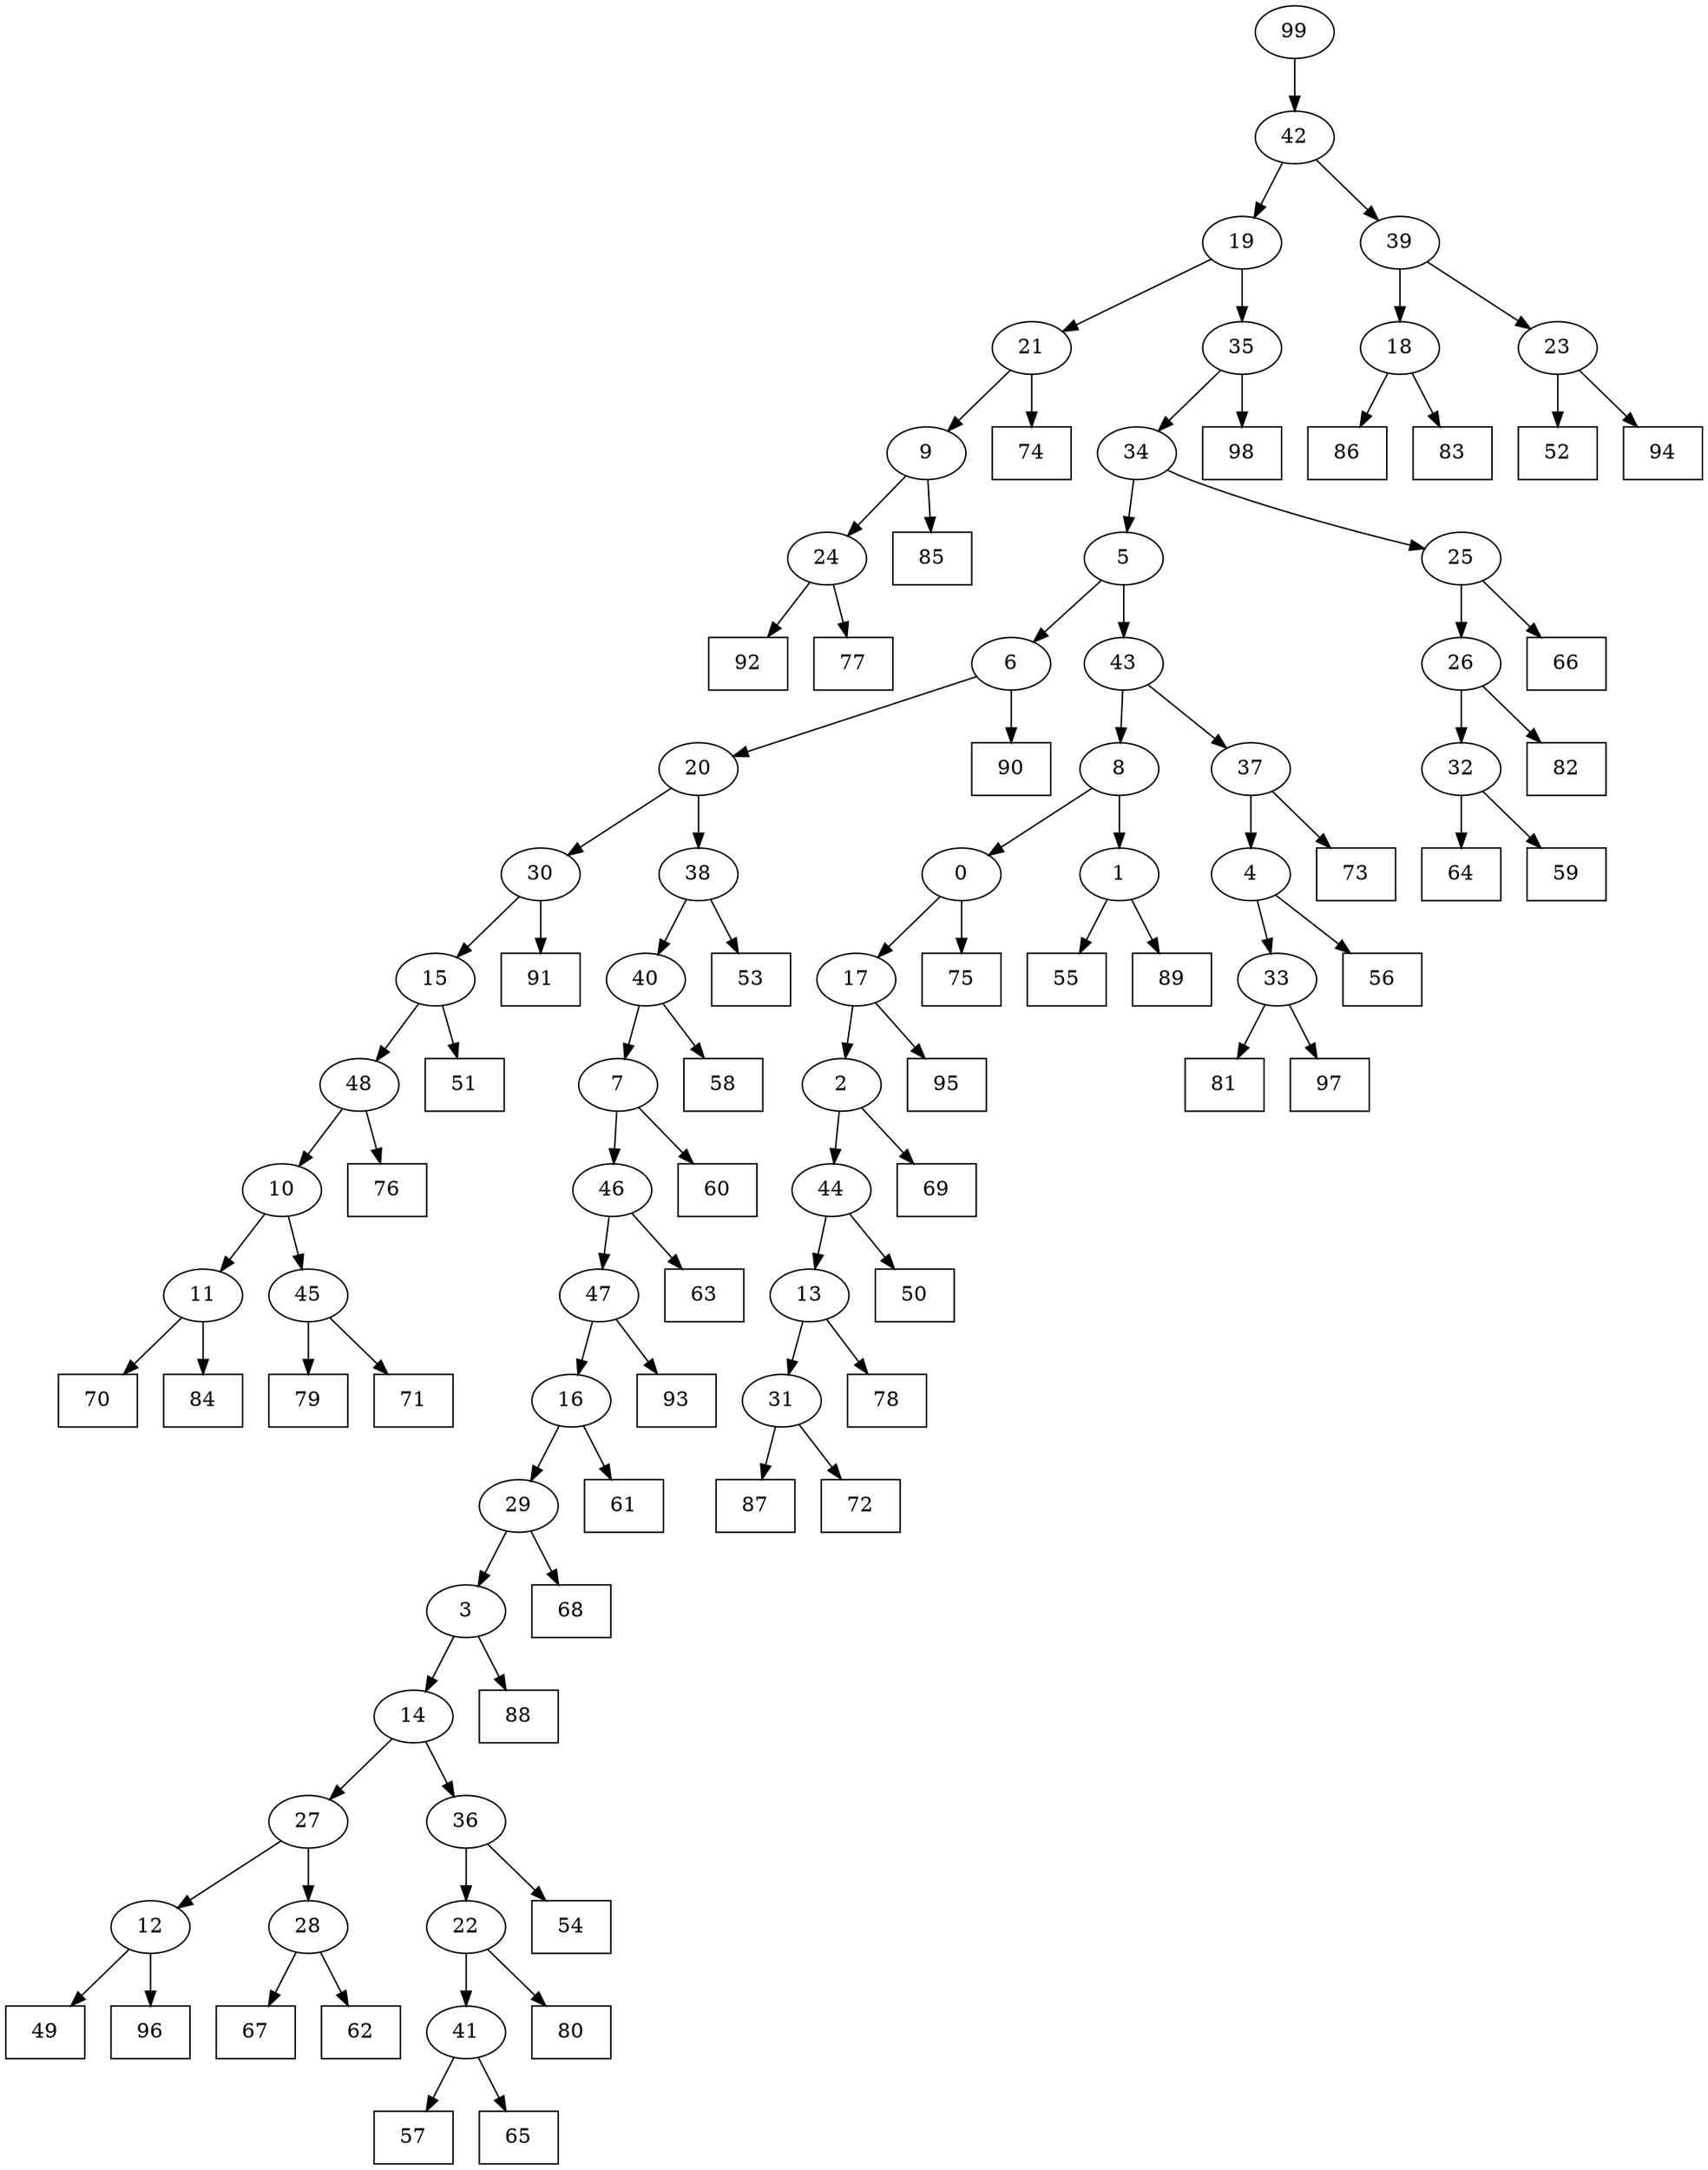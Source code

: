 digraph G {
0[label="0"];
1[label="1"];
2[label="2"];
3[label="3"];
4[label="4"];
5[label="5"];
6[label="6"];
7[label="7"];
8[label="8"];
9[label="9"];
10[label="10"];
11[label="11"];
12[label="12"];
13[label="13"];
14[label="14"];
15[label="15"];
16[label="16"];
17[label="17"];
18[label="18"];
19[label="19"];
20[label="20"];
21[label="21"];
22[label="22"];
23[label="23"];
24[label="24"];
25[label="25"];
26[label="26"];
27[label="27"];
28[label="28"];
29[label="29"];
30[label="30"];
31[label="31"];
32[label="32"];
33[label="33"];
34[label="34"];
35[label="35"];
36[label="36"];
37[label="37"];
38[label="38"];
39[label="39"];
40[label="40"];
41[label="41"];
42[label="42"];
43[label="43"];
44[label="44"];
45[label="45"];
46[label="46"];
47[label="47"];
48[label="48"];
49[shape=box,label="87"];
50[shape=box,label="68"];
51[shape=box,label="54"];
52[shape=box,label="90"];
53[shape=box,label="51"];
54[shape=box,label="82"];
55[shape=box,label="64"];
56[shape=box,label="50"];
57[shape=box,label="52"];
58[shape=box,label="95"];
59[shape=box,label="70"];
60[shape=box,label="67"];
61[shape=box,label="59"];
62[shape=box,label="60"];
63[shape=box,label="91"];
64[shape=box,label="98"];
65[shape=box,label="76"];
66[shape=box,label="86"];
67[shape=box,label="88"];
68[shape=box,label="83"];
69[shape=box,label="49"];
70[shape=box,label="79"];
71[shape=box,label="78"];
72[shape=box,label="53"];
73[shape=box,label="81"];
74[shape=box,label="97"];
75[shape=box,label="58"];
76[shape=box,label="55"];
77[shape=box,label="93"];
78[shape=box,label="92"];
79[shape=box,label="89"];
80[shape=box,label="96"];
81[shape=box,label="57"];
82[shape=box,label="94"];
83[shape=box,label="74"];
84[shape=box,label="65"];
85[shape=box,label="73"];
86[shape=box,label="56"];
87[shape=box,label="75"];
88[shape=box,label="85"];
89[shape=box,label="66"];
90[shape=box,label="72"];
91[shape=box,label="84"];
92[shape=box,label="80"];
93[shape=box,label="63"];
94[shape=box,label="61"];
95[shape=box,label="69"];
96[shape=box,label="62"];
97[shape=box,label="77"];
98[shape=box,label="71"];
99[label="99"];
35->64 ;
33->73 ;
22->92 ;
31->49 ;
2->95 ;
47->77 ;
12->80 ;
36->22 ;
26->54 ;
19->35 ;
1->79 ;
13->71 ;
16->94 ;
10->11 ;
11->59 ;
41->81 ;
32->61 ;
44->13 ;
17->58 ;
9->24 ;
24->78 ;
28->60 ;
12->69 ;
38->72 ;
37->85 ;
42->19 ;
40->7 ;
7->62 ;
19->21 ;
16->29 ;
29->50 ;
36->51 ;
1->76 ;
27->12 ;
4->33 ;
30->15 ;
15->53 ;
4->86 ;
5->43 ;
2->44 ;
37->4 ;
28->96 ;
47->16 ;
6->52 ;
18->68 ;
3->14 ;
14->36 ;
22->41 ;
41->84 ;
27->28 ;
30->63 ;
23->57 ;
8->0 ;
0->87 ;
18->66 ;
99->42 ;
25->26 ;
29->3 ;
3->67 ;
44->56 ;
23->82 ;
43->8 ;
14->27 ;
46->93 ;
48->10 ;
21->83 ;
7->46 ;
20->30 ;
0->17 ;
43->37 ;
40->75 ;
11->91 ;
39->23 ;
45->70 ;
35->34 ;
34->5 ;
5->6 ;
6->20 ;
8->1 ;
15->48 ;
13->31 ;
31->90 ;
10->45 ;
45->98 ;
33->74 ;
42->39 ;
39->18 ;
46->47 ;
20->38 ;
38->40 ;
48->65 ;
21->9 ;
9->88 ;
17->2 ;
26->32 ;
32->55 ;
24->97 ;
34->25 ;
25->89 ;
}
